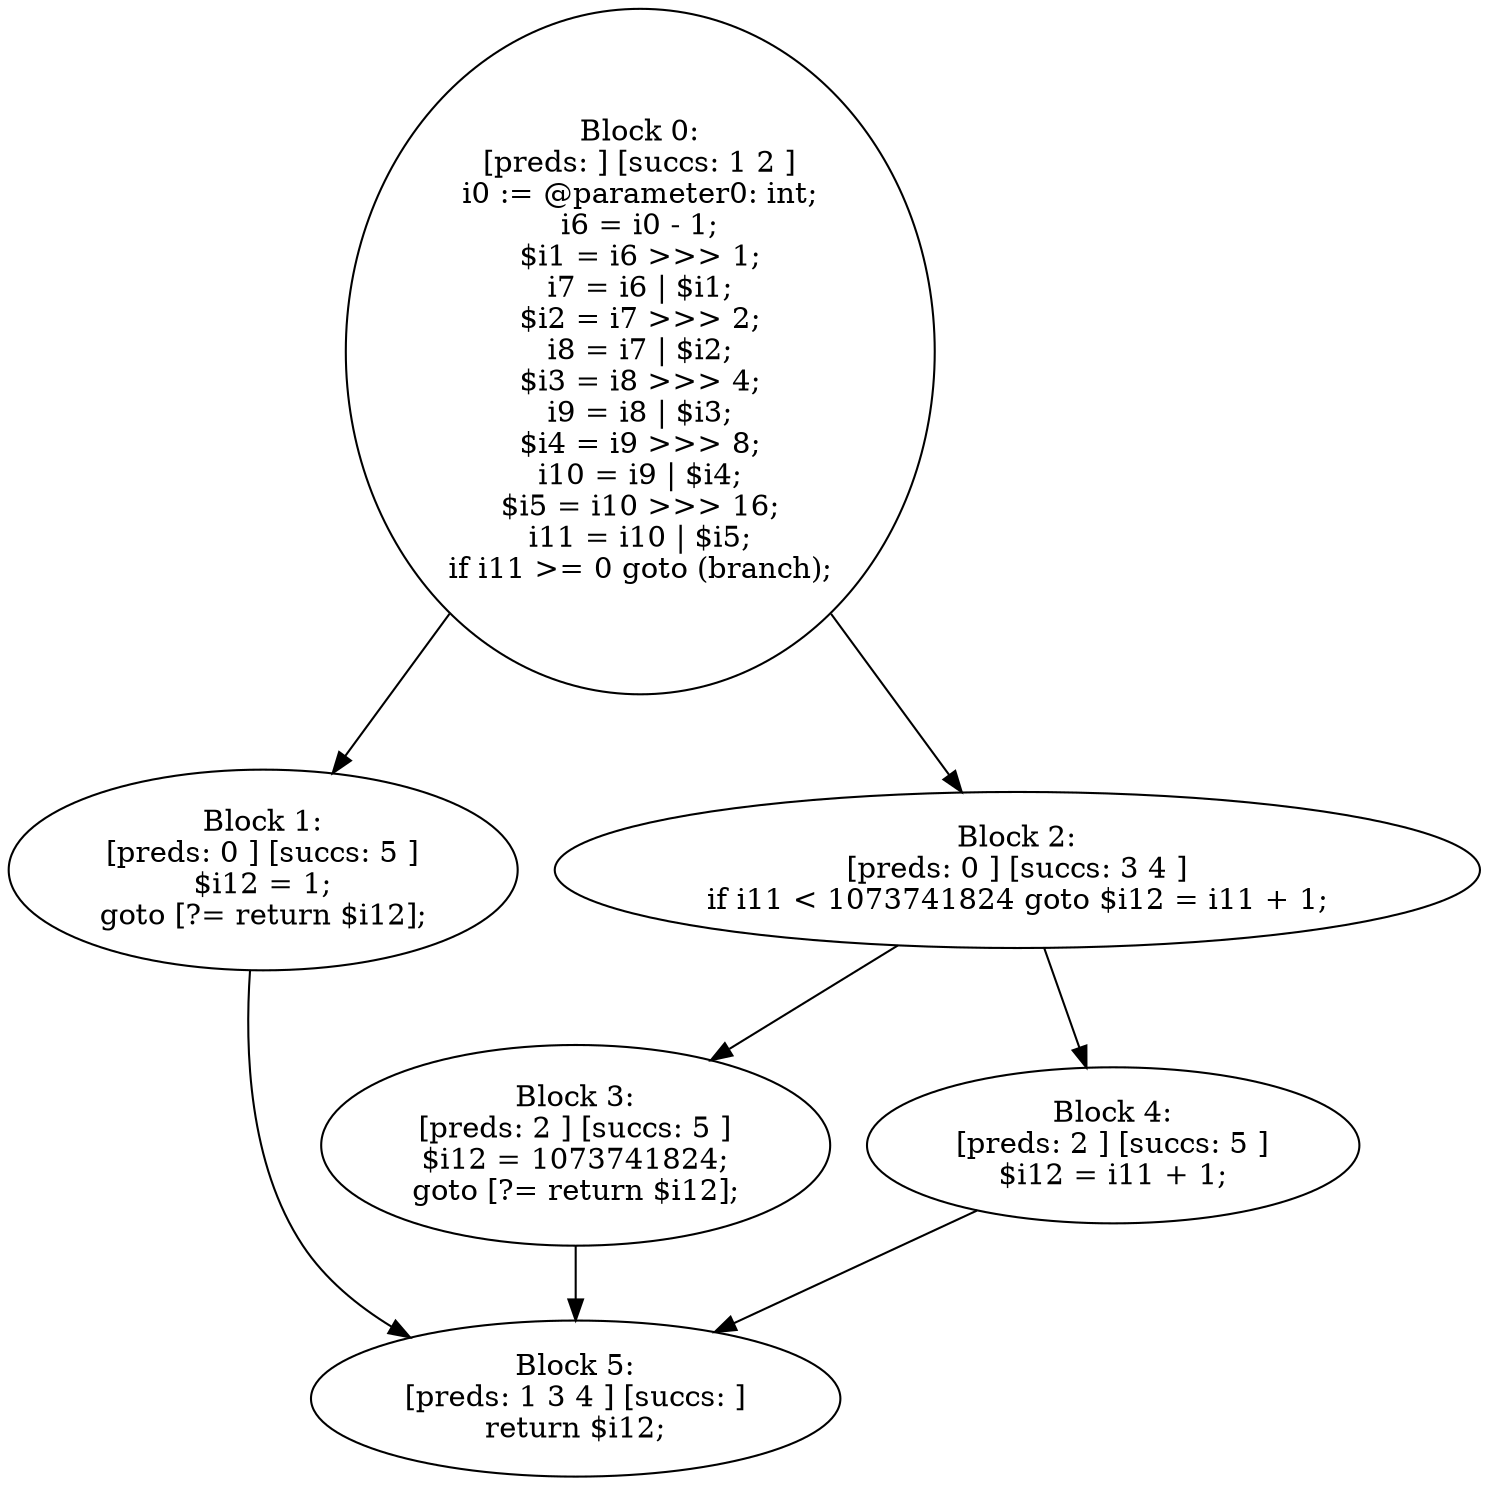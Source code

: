 digraph "unitGraph" {
    "Block 0:
[preds: ] [succs: 1 2 ]
i0 := @parameter0: int;
i6 = i0 - 1;
$i1 = i6 >>> 1;
i7 = i6 | $i1;
$i2 = i7 >>> 2;
i8 = i7 | $i2;
$i3 = i8 >>> 4;
i9 = i8 | $i3;
$i4 = i9 >>> 8;
i10 = i9 | $i4;
$i5 = i10 >>> 16;
i11 = i10 | $i5;
if i11 >= 0 goto (branch);
"
    "Block 1:
[preds: 0 ] [succs: 5 ]
$i12 = 1;
goto [?= return $i12];
"
    "Block 2:
[preds: 0 ] [succs: 3 4 ]
if i11 < 1073741824 goto $i12 = i11 + 1;
"
    "Block 3:
[preds: 2 ] [succs: 5 ]
$i12 = 1073741824;
goto [?= return $i12];
"
    "Block 4:
[preds: 2 ] [succs: 5 ]
$i12 = i11 + 1;
"
    "Block 5:
[preds: 1 3 4 ] [succs: ]
return $i12;
"
    "Block 0:
[preds: ] [succs: 1 2 ]
i0 := @parameter0: int;
i6 = i0 - 1;
$i1 = i6 >>> 1;
i7 = i6 | $i1;
$i2 = i7 >>> 2;
i8 = i7 | $i2;
$i3 = i8 >>> 4;
i9 = i8 | $i3;
$i4 = i9 >>> 8;
i10 = i9 | $i4;
$i5 = i10 >>> 16;
i11 = i10 | $i5;
if i11 >= 0 goto (branch);
"->"Block 1:
[preds: 0 ] [succs: 5 ]
$i12 = 1;
goto [?= return $i12];
";
    "Block 0:
[preds: ] [succs: 1 2 ]
i0 := @parameter0: int;
i6 = i0 - 1;
$i1 = i6 >>> 1;
i7 = i6 | $i1;
$i2 = i7 >>> 2;
i8 = i7 | $i2;
$i3 = i8 >>> 4;
i9 = i8 | $i3;
$i4 = i9 >>> 8;
i10 = i9 | $i4;
$i5 = i10 >>> 16;
i11 = i10 | $i5;
if i11 >= 0 goto (branch);
"->"Block 2:
[preds: 0 ] [succs: 3 4 ]
if i11 < 1073741824 goto $i12 = i11 + 1;
";
    "Block 1:
[preds: 0 ] [succs: 5 ]
$i12 = 1;
goto [?= return $i12];
"->"Block 5:
[preds: 1 3 4 ] [succs: ]
return $i12;
";
    "Block 2:
[preds: 0 ] [succs: 3 4 ]
if i11 < 1073741824 goto $i12 = i11 + 1;
"->"Block 3:
[preds: 2 ] [succs: 5 ]
$i12 = 1073741824;
goto [?= return $i12];
";
    "Block 2:
[preds: 0 ] [succs: 3 4 ]
if i11 < 1073741824 goto $i12 = i11 + 1;
"->"Block 4:
[preds: 2 ] [succs: 5 ]
$i12 = i11 + 1;
";
    "Block 3:
[preds: 2 ] [succs: 5 ]
$i12 = 1073741824;
goto [?= return $i12];
"->"Block 5:
[preds: 1 3 4 ] [succs: ]
return $i12;
";
    "Block 4:
[preds: 2 ] [succs: 5 ]
$i12 = i11 + 1;
"->"Block 5:
[preds: 1 3 4 ] [succs: ]
return $i12;
";
}
